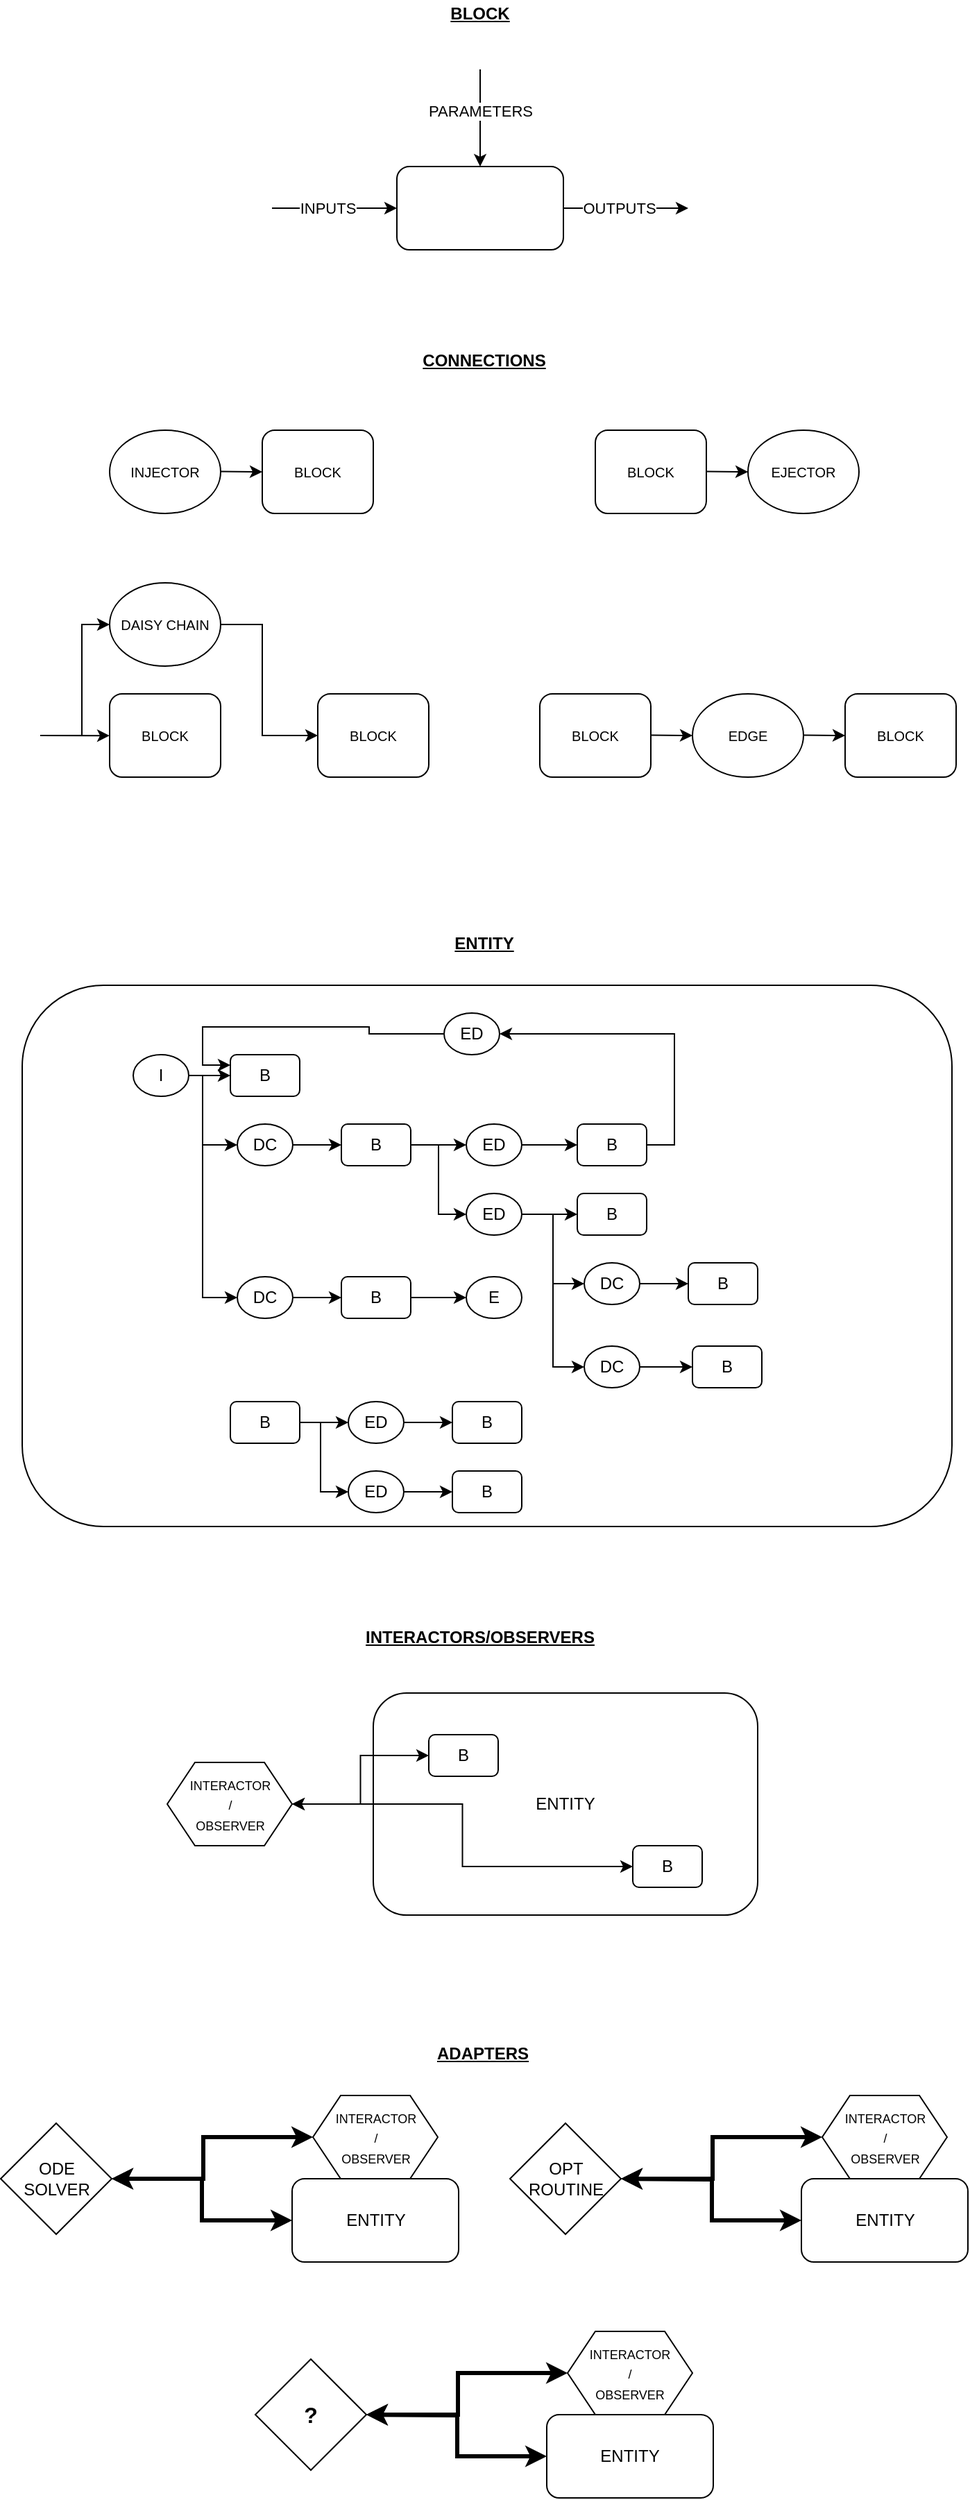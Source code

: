 <mxfile version="14.9.5" type="device" pages="2"><diagram id="8ZlV2xi44sjxt66gC4MP" name="Page-1"><mxGraphModel dx="2031" dy="1056" grid="1" gridSize="10" guides="1" tooltips="1" connect="1" arrows="1" fold="1" page="1" pageScale="1" pageWidth="827" pageHeight="1169" math="0" shadow="0"><root><mxCell id="0"/><mxCell id="1" parent="0"/><mxCell id="MnnuPfQyNEe9RB1zxmh0-9" value="&lt;u&gt;&lt;b&gt;CONNECTIONS&lt;/b&gt;&lt;/u&gt;" style="text;html=1;strokeColor=none;fillColor=none;align=center;verticalAlign=middle;whiteSpace=wrap;rounded=0;" vertex="1" parent="1"><mxGeometry x="383" y="430" width="40" height="20" as="geometry"/></mxCell><mxCell id="MnnuPfQyNEe9RB1zxmh0-11" value="" style="group" vertex="1" connectable="0" parent="1"><mxGeometry x="250" y="230" width="300" height="130" as="geometry"/></mxCell><mxCell id="MnnuPfQyNEe9RB1zxmh0-1" value="" style="rounded=1;whiteSpace=wrap;html=1;" vertex="1" parent="MnnuPfQyNEe9RB1zxmh0-11"><mxGeometry x="90" y="70" width="120" height="60" as="geometry"/></mxCell><mxCell id="MnnuPfQyNEe9RB1zxmh0-2" value="" style="endArrow=classic;html=1;" edge="1" parent="MnnuPfQyNEe9RB1zxmh0-11"><mxGeometry width="50" height="50" relative="1" as="geometry"><mxPoint y="100" as="sourcePoint"/><mxPoint x="90" y="100" as="targetPoint"/></mxGeometry></mxCell><mxCell id="MnnuPfQyNEe9RB1zxmh0-3" value="INPUTS" style="edgeLabel;html=1;align=center;verticalAlign=middle;resizable=0;points=[];fontSize=11;" vertex="1" connectable="0" parent="MnnuPfQyNEe9RB1zxmh0-2"><mxGeometry x="-0.222" y="-4" relative="1" as="geometry"><mxPoint x="5" y="-4" as="offset"/></mxGeometry></mxCell><mxCell id="MnnuPfQyNEe9RB1zxmh0-4" value="" style="endArrow=classic;html=1;" edge="1" parent="MnnuPfQyNEe9RB1zxmh0-11"><mxGeometry width="50" height="50" relative="1" as="geometry"><mxPoint x="210" y="100" as="sourcePoint"/><mxPoint x="300" y="100" as="targetPoint"/></mxGeometry></mxCell><mxCell id="MnnuPfQyNEe9RB1zxmh0-5" value="OUTPUTS" style="edgeLabel;html=1;align=center;verticalAlign=middle;resizable=0;points=[];" vertex="1" connectable="0" parent="MnnuPfQyNEe9RB1zxmh0-4"><mxGeometry x="-0.267" y="-1" relative="1" as="geometry"><mxPoint x="7" y="-1" as="offset"/></mxGeometry></mxCell><mxCell id="MnnuPfQyNEe9RB1zxmh0-6" value="" style="endArrow=classic;html=1;" edge="1" parent="MnnuPfQyNEe9RB1zxmh0-11"><mxGeometry width="50" height="50" relative="1" as="geometry"><mxPoint x="150" as="sourcePoint"/><mxPoint x="150" y="70" as="targetPoint"/></mxGeometry></mxCell><mxCell id="MnnuPfQyNEe9RB1zxmh0-7" value="PARAMETERS" style="edgeLabel;html=1;align=center;verticalAlign=middle;resizable=0;points=[];" vertex="1" connectable="0" parent="MnnuPfQyNEe9RB1zxmh0-6"><mxGeometry x="-0.486" y="-2" relative="1" as="geometry"><mxPoint x="2" y="12" as="offset"/></mxGeometry></mxCell><mxCell id="MnnuPfQyNEe9RB1zxmh0-13" value="" style="group" vertex="1" connectable="0" parent="1"><mxGeometry x="133" y="490" width="190" height="60" as="geometry"/></mxCell><mxCell id="MnnuPfQyNEe9RB1zxmh0-8" value="&lt;font style=&quot;font-size: 10px&quot;&gt;INJECTOR&lt;/font&gt;" style="ellipse;whiteSpace=wrap;html=1;" vertex="1" parent="MnnuPfQyNEe9RB1zxmh0-13"><mxGeometry width="80" height="60" as="geometry"/></mxCell><mxCell id="MnnuPfQyNEe9RB1zxmh0-10" value="" style="endArrow=classic;html=1;" edge="1" parent="MnnuPfQyNEe9RB1zxmh0-13"><mxGeometry width="50" height="50" relative="1" as="geometry"><mxPoint x="80" y="29.71" as="sourcePoint"/><mxPoint x="110" y="30" as="targetPoint"/></mxGeometry></mxCell><mxCell id="MnnuPfQyNEe9RB1zxmh0-12" value="&lt;font style=&quot;font-size: 10px&quot;&gt;BLOCK&lt;/font&gt;" style="rounded=1;whiteSpace=wrap;html=1;" vertex="1" parent="MnnuPfQyNEe9RB1zxmh0-13"><mxGeometry x="110" width="80" height="60" as="geometry"/></mxCell><mxCell id="MnnuPfQyNEe9RB1zxmh0-15" value="" style="group" vertex="1" connectable="0" parent="1"><mxGeometry x="483" y="490" width="190" height="60" as="geometry"/></mxCell><mxCell id="MnnuPfQyNEe9RB1zxmh0-17" value="" style="endArrow=classic;html=1;" edge="1" parent="MnnuPfQyNEe9RB1zxmh0-15"><mxGeometry width="50" height="50" relative="1" as="geometry"><mxPoint x="80" y="29.71" as="sourcePoint"/><mxPoint x="110" y="30" as="targetPoint"/></mxGeometry></mxCell><mxCell id="MnnuPfQyNEe9RB1zxmh0-18" value="&lt;font style=&quot;font-size: 10px&quot;&gt;BLOCK&lt;/font&gt;" style="rounded=1;whiteSpace=wrap;html=1;" vertex="1" parent="MnnuPfQyNEe9RB1zxmh0-15"><mxGeometry width="80" height="60" as="geometry"/></mxCell><mxCell id="MnnuPfQyNEe9RB1zxmh0-16" value="&lt;font style=&quot;font-size: 10px&quot;&gt;EJECTOR&lt;/font&gt;" style="ellipse;whiteSpace=wrap;html=1;" vertex="1" parent="MnnuPfQyNEe9RB1zxmh0-15"><mxGeometry x="110" width="80" height="60" as="geometry"/></mxCell><mxCell id="MnnuPfQyNEe9RB1zxmh0-30" value="" style="group" vertex="1" connectable="0" parent="1"><mxGeometry x="83" y="600" width="280" height="140" as="geometry"/></mxCell><mxCell id="MnnuPfQyNEe9RB1zxmh0-20" value="&lt;font style=&quot;font-size: 10px&quot;&gt;BLOCK&lt;/font&gt;" style="rounded=1;whiteSpace=wrap;html=1;" vertex="1" parent="MnnuPfQyNEe9RB1zxmh0-30"><mxGeometry x="50" y="80" width="80" height="60" as="geometry"/></mxCell><mxCell id="MnnuPfQyNEe9RB1zxmh0-21" value="&lt;font style=&quot;font-size: 10px&quot;&gt;BLOCK&lt;/font&gt;" style="rounded=1;whiteSpace=wrap;html=1;" vertex="1" parent="MnnuPfQyNEe9RB1zxmh0-30"><mxGeometry x="200" y="80" width="80" height="60" as="geometry"/></mxCell><mxCell id="MnnuPfQyNEe9RB1zxmh0-23" value="" style="endArrow=classic;html=1;" edge="1" parent="MnnuPfQyNEe9RB1zxmh0-30"><mxGeometry width="50" height="50" relative="1" as="geometry"><mxPoint y="110" as="sourcePoint"/><mxPoint x="50" y="110.09" as="targetPoint"/></mxGeometry></mxCell><mxCell id="MnnuPfQyNEe9RB1zxmh0-28" style="edgeStyle=orthogonalEdgeStyle;rounded=0;orthogonalLoop=1;jettySize=auto;html=1;exitX=1;exitY=0.5;exitDx=0;exitDy=0;" edge="1" parent="MnnuPfQyNEe9RB1zxmh0-30" source="MnnuPfQyNEe9RB1zxmh0-26"><mxGeometry relative="1" as="geometry"><mxPoint x="200" y="110" as="targetPoint"/><Array as="points"><mxPoint x="160" y="30"/><mxPoint x="160" y="110"/></Array></mxGeometry></mxCell><mxCell id="MnnuPfQyNEe9RB1zxmh0-29" style="edgeStyle=orthogonalEdgeStyle;rounded=0;orthogonalLoop=1;jettySize=auto;html=1;entryX=0;entryY=0.5;entryDx=0;entryDy=0;" edge="1" parent="MnnuPfQyNEe9RB1zxmh0-30" target="MnnuPfQyNEe9RB1zxmh0-26"><mxGeometry relative="1" as="geometry"><mxPoint y="110" as="sourcePoint"/><Array as="points"><mxPoint x="30" y="110"/><mxPoint x="30" y="30"/></Array></mxGeometry></mxCell><mxCell id="MnnuPfQyNEe9RB1zxmh0-26" value="&lt;font style=&quot;font-size: 10px&quot;&gt;DAISY CHAIN&lt;/font&gt;" style="ellipse;whiteSpace=wrap;html=1;" vertex="1" parent="MnnuPfQyNEe9RB1zxmh0-30"><mxGeometry x="50" width="80" height="60" as="geometry"/></mxCell><mxCell id="MnnuPfQyNEe9RB1zxmh0-38" value="" style="group" vertex="1" connectable="0" parent="1"><mxGeometry x="443" y="680" width="300" height="60" as="geometry"/></mxCell><mxCell id="MnnuPfQyNEe9RB1zxmh0-32" value="" style="group" vertex="1" connectable="0" parent="MnnuPfQyNEe9RB1zxmh0-38"><mxGeometry width="190" height="60" as="geometry"/></mxCell><mxCell id="MnnuPfQyNEe9RB1zxmh0-33" value="" style="endArrow=classic;html=1;" edge="1" parent="MnnuPfQyNEe9RB1zxmh0-32"><mxGeometry width="50" height="50" relative="1" as="geometry"><mxPoint x="80" y="29.71" as="sourcePoint"/><mxPoint x="110" y="30" as="targetPoint"/></mxGeometry></mxCell><mxCell id="MnnuPfQyNEe9RB1zxmh0-34" value="&lt;font style=&quot;font-size: 10px&quot;&gt;BLOCK&lt;/font&gt;" style="rounded=1;whiteSpace=wrap;html=1;" vertex="1" parent="MnnuPfQyNEe9RB1zxmh0-32"><mxGeometry width="80" height="60" as="geometry"/></mxCell><mxCell id="MnnuPfQyNEe9RB1zxmh0-35" value="&lt;font style=&quot;font-size: 10px&quot;&gt;EDGE&lt;/font&gt;" style="ellipse;whiteSpace=wrap;html=1;" vertex="1" parent="MnnuPfQyNEe9RB1zxmh0-32"><mxGeometry x="110" width="80" height="60" as="geometry"/></mxCell><mxCell id="MnnuPfQyNEe9RB1zxmh0-36" value="" style="endArrow=classic;html=1;" edge="1" parent="MnnuPfQyNEe9RB1zxmh0-38"><mxGeometry width="50" height="50" relative="1" as="geometry"><mxPoint x="190" y="29.71" as="sourcePoint"/><mxPoint x="220" y="30" as="targetPoint"/></mxGeometry></mxCell><mxCell id="MnnuPfQyNEe9RB1zxmh0-37" value="&lt;font style=&quot;font-size: 10px&quot;&gt;BLOCK&lt;/font&gt;" style="rounded=1;whiteSpace=wrap;html=1;" vertex="1" parent="MnnuPfQyNEe9RB1zxmh0-38"><mxGeometry x="220" width="80" height="60" as="geometry"/></mxCell><mxCell id="MnnuPfQyNEe9RB1zxmh0-39" value="&lt;u&gt;&lt;b&gt;BLOCK&lt;/b&gt;&lt;/u&gt;" style="text;html=1;strokeColor=none;fillColor=none;align=center;verticalAlign=middle;whiteSpace=wrap;rounded=0;" vertex="1" parent="1"><mxGeometry x="380" y="180" width="40" height="20" as="geometry"/></mxCell><mxCell id="MnnuPfQyNEe9RB1zxmh0-40" value="&lt;u&gt;&lt;b&gt;ENTITY&lt;/b&gt;&lt;/u&gt;" style="text;html=1;strokeColor=none;fillColor=none;align=center;verticalAlign=middle;whiteSpace=wrap;rounded=0;" vertex="1" parent="1"><mxGeometry x="383" y="850" width="40" height="20" as="geometry"/></mxCell><mxCell id="MnnuPfQyNEe9RB1zxmh0-84" value="" style="group" vertex="1" connectable="0" parent="1"><mxGeometry x="70" y="890" width="670" height="390" as="geometry"/></mxCell><mxCell id="MnnuPfQyNEe9RB1zxmh0-41" value="" style="rounded=1;whiteSpace=wrap;html=1;fillColor=none;" vertex="1" parent="MnnuPfQyNEe9RB1zxmh0-84"><mxGeometry width="670" height="390" as="geometry"/></mxCell><mxCell id="MnnuPfQyNEe9RB1zxmh0-42" value="I" style="ellipse;whiteSpace=wrap;html=1;fillColor=none;" vertex="1" parent="MnnuPfQyNEe9RB1zxmh0-84"><mxGeometry x="80" y="50" width="40" height="30" as="geometry"/></mxCell><mxCell id="MnnuPfQyNEe9RB1zxmh0-43" value="B" style="rounded=1;whiteSpace=wrap;html=1;fillColor=none;" vertex="1" parent="MnnuPfQyNEe9RB1zxmh0-84"><mxGeometry x="150" y="50" width="50" height="30" as="geometry"/></mxCell><mxCell id="MnnuPfQyNEe9RB1zxmh0-61" style="edgeStyle=orthogonalEdgeStyle;rounded=0;orthogonalLoop=1;jettySize=auto;html=1;exitX=1;exitY=0.5;exitDx=0;exitDy=0;entryX=0;entryY=0.5;entryDx=0;entryDy=0;" edge="1" parent="MnnuPfQyNEe9RB1zxmh0-84" source="MnnuPfQyNEe9RB1zxmh0-42" target="MnnuPfQyNEe9RB1zxmh0-43"><mxGeometry relative="1" as="geometry"/></mxCell><mxCell id="MnnuPfQyNEe9RB1zxmh0-44" value="B" style="rounded=1;whiteSpace=wrap;html=1;fillColor=none;" vertex="1" parent="MnnuPfQyNEe9RB1zxmh0-84"><mxGeometry x="400" y="100" width="50" height="30" as="geometry"/></mxCell><mxCell id="MnnuPfQyNEe9RB1zxmh0-45" value="B" style="rounded=1;whiteSpace=wrap;html=1;fillColor=none;" vertex="1" parent="MnnuPfQyNEe9RB1zxmh0-84"><mxGeometry x="230" y="100" width="50" height="30" as="geometry"/></mxCell><mxCell id="MnnuPfQyNEe9RB1zxmh0-46" value="B" style="rounded=1;whiteSpace=wrap;html=1;fillColor=none;" vertex="1" parent="MnnuPfQyNEe9RB1zxmh0-84"><mxGeometry x="400" y="150" width="50" height="30" as="geometry"/></mxCell><mxCell id="MnnuPfQyNEe9RB1zxmh0-47" value="B" style="rounded=1;whiteSpace=wrap;html=1;fillColor=none;" vertex="1" parent="MnnuPfQyNEe9RB1zxmh0-84"><mxGeometry x="483" y="260" width="50" height="30" as="geometry"/></mxCell><mxCell id="MnnuPfQyNEe9RB1zxmh0-48" value="B" style="rounded=1;whiteSpace=wrap;html=1;fillColor=none;" vertex="1" parent="MnnuPfQyNEe9RB1zxmh0-84"><mxGeometry x="230" y="210" width="50" height="30" as="geometry"/></mxCell><mxCell id="MnnuPfQyNEe9RB1zxmh0-49" value="B" style="rounded=1;whiteSpace=wrap;html=1;fillColor=none;" vertex="1" parent="MnnuPfQyNEe9RB1zxmh0-84"><mxGeometry x="150" y="300" width="50" height="30" as="geometry"/></mxCell><mxCell id="MnnuPfQyNEe9RB1zxmh0-50" value="B" style="rounded=1;whiteSpace=wrap;html=1;fillColor=none;" vertex="1" parent="MnnuPfQyNEe9RB1zxmh0-84"><mxGeometry x="480" y="200" width="50" height="30" as="geometry"/></mxCell><mxCell id="MnnuPfQyNEe9RB1zxmh0-51" value="B" style="rounded=1;whiteSpace=wrap;html=1;fillColor=none;" vertex="1" parent="MnnuPfQyNEe9RB1zxmh0-84"><mxGeometry x="310" y="350" width="50" height="30" as="geometry"/></mxCell><mxCell id="MnnuPfQyNEe9RB1zxmh0-52" value="B" style="rounded=1;whiteSpace=wrap;html=1;fillColor=none;" vertex="1" parent="MnnuPfQyNEe9RB1zxmh0-84"><mxGeometry x="310" y="300" width="50" height="30" as="geometry"/></mxCell><mxCell id="MnnuPfQyNEe9RB1zxmh0-67" style="edgeStyle=orthogonalEdgeStyle;rounded=0;orthogonalLoop=1;jettySize=auto;html=1;exitX=1;exitY=0.5;exitDx=0;exitDy=0;entryX=0;entryY=0.5;entryDx=0;entryDy=0;" edge="1" parent="MnnuPfQyNEe9RB1zxmh0-84" source="MnnuPfQyNEe9RB1zxmh0-53" target="MnnuPfQyNEe9RB1zxmh0-46"><mxGeometry relative="1" as="geometry"/></mxCell><mxCell id="MnnuPfQyNEe9RB1zxmh0-53" value="ED" style="ellipse;whiteSpace=wrap;html=1;fillColor=none;" vertex="1" parent="MnnuPfQyNEe9RB1zxmh0-84"><mxGeometry x="320" y="150" width="40" height="30" as="geometry"/></mxCell><mxCell id="MnnuPfQyNEe9RB1zxmh0-66" style="edgeStyle=orthogonalEdgeStyle;rounded=0;orthogonalLoop=1;jettySize=auto;html=1;exitX=1;exitY=0.5;exitDx=0;exitDy=0;entryX=0;entryY=0.5;entryDx=0;entryDy=0;" edge="1" parent="MnnuPfQyNEe9RB1zxmh0-84" source="MnnuPfQyNEe9RB1zxmh0-45" target="MnnuPfQyNEe9RB1zxmh0-53"><mxGeometry relative="1" as="geometry"/></mxCell><mxCell id="MnnuPfQyNEe9RB1zxmh0-65" style="edgeStyle=orthogonalEdgeStyle;rounded=0;orthogonalLoop=1;jettySize=auto;html=1;exitX=1;exitY=0.5;exitDx=0;exitDy=0;entryX=0;entryY=0.5;entryDx=0;entryDy=0;" edge="1" parent="MnnuPfQyNEe9RB1zxmh0-84" source="MnnuPfQyNEe9RB1zxmh0-54" target="MnnuPfQyNEe9RB1zxmh0-44"><mxGeometry relative="1" as="geometry"/></mxCell><mxCell id="MnnuPfQyNEe9RB1zxmh0-54" value="ED" style="ellipse;whiteSpace=wrap;html=1;fillColor=none;" vertex="1" parent="MnnuPfQyNEe9RB1zxmh0-84"><mxGeometry x="320" y="100" width="40" height="30" as="geometry"/></mxCell><mxCell id="MnnuPfQyNEe9RB1zxmh0-64" style="edgeStyle=orthogonalEdgeStyle;rounded=0;orthogonalLoop=1;jettySize=auto;html=1;exitX=1;exitY=0.5;exitDx=0;exitDy=0;entryX=0;entryY=0.5;entryDx=0;entryDy=0;" edge="1" parent="MnnuPfQyNEe9RB1zxmh0-84" source="MnnuPfQyNEe9RB1zxmh0-45" target="MnnuPfQyNEe9RB1zxmh0-54"><mxGeometry relative="1" as="geometry"/></mxCell><mxCell id="MnnuPfQyNEe9RB1zxmh0-63" style="edgeStyle=orthogonalEdgeStyle;rounded=0;orthogonalLoop=1;jettySize=auto;html=1;exitX=1;exitY=0.5;exitDx=0;exitDy=0;entryX=0;entryY=0.5;entryDx=0;entryDy=0;" edge="1" parent="MnnuPfQyNEe9RB1zxmh0-84" source="MnnuPfQyNEe9RB1zxmh0-55" target="MnnuPfQyNEe9RB1zxmh0-45"><mxGeometry relative="1" as="geometry"/></mxCell><mxCell id="MnnuPfQyNEe9RB1zxmh0-55" value="DC" style="ellipse;whiteSpace=wrap;html=1;fillColor=none;" vertex="1" parent="MnnuPfQyNEe9RB1zxmh0-84"><mxGeometry x="155" y="100" width="40" height="30" as="geometry"/></mxCell><mxCell id="MnnuPfQyNEe9RB1zxmh0-62" style="edgeStyle=orthogonalEdgeStyle;rounded=0;orthogonalLoop=1;jettySize=auto;html=1;exitX=1;exitY=0.5;exitDx=0;exitDy=0;entryX=0;entryY=0.5;entryDx=0;entryDy=0;" edge="1" parent="MnnuPfQyNEe9RB1zxmh0-84" source="MnnuPfQyNEe9RB1zxmh0-42" target="MnnuPfQyNEe9RB1zxmh0-55"><mxGeometry relative="1" as="geometry"><Array as="points"><mxPoint x="130" y="65"/><mxPoint x="130" y="115"/></Array></mxGeometry></mxCell><mxCell id="MnnuPfQyNEe9RB1zxmh0-56" value="E" style="ellipse;whiteSpace=wrap;html=1;fillColor=none;" vertex="1" parent="MnnuPfQyNEe9RB1zxmh0-84"><mxGeometry x="320" y="210" width="40" height="30" as="geometry"/></mxCell><mxCell id="MnnuPfQyNEe9RB1zxmh0-73" style="edgeStyle=orthogonalEdgeStyle;rounded=0;orthogonalLoop=1;jettySize=auto;html=1;exitX=1;exitY=0.5;exitDx=0;exitDy=0;entryX=0;entryY=0.5;entryDx=0;entryDy=0;" edge="1" parent="MnnuPfQyNEe9RB1zxmh0-84" source="MnnuPfQyNEe9RB1zxmh0-48" target="MnnuPfQyNEe9RB1zxmh0-56"><mxGeometry relative="1" as="geometry"/></mxCell><mxCell id="MnnuPfQyNEe9RB1zxmh0-69" style="edgeStyle=orthogonalEdgeStyle;rounded=0;orthogonalLoop=1;jettySize=auto;html=1;exitX=1;exitY=0.5;exitDx=0;exitDy=0;entryX=0;entryY=0.5;entryDx=0;entryDy=0;" edge="1" parent="MnnuPfQyNEe9RB1zxmh0-84" source="MnnuPfQyNEe9RB1zxmh0-57" target="MnnuPfQyNEe9RB1zxmh0-48"><mxGeometry relative="1" as="geometry"/></mxCell><mxCell id="MnnuPfQyNEe9RB1zxmh0-57" value="DC" style="ellipse;whiteSpace=wrap;html=1;fillColor=none;" vertex="1" parent="MnnuPfQyNEe9RB1zxmh0-84"><mxGeometry x="155" y="210" width="40" height="30" as="geometry"/></mxCell><mxCell id="MnnuPfQyNEe9RB1zxmh0-68" style="edgeStyle=orthogonalEdgeStyle;rounded=0;orthogonalLoop=1;jettySize=auto;html=1;exitX=1;exitY=0.5;exitDx=0;exitDy=0;entryX=0;entryY=0.5;entryDx=0;entryDy=0;" edge="1" parent="MnnuPfQyNEe9RB1zxmh0-84" source="MnnuPfQyNEe9RB1zxmh0-42" target="MnnuPfQyNEe9RB1zxmh0-57"><mxGeometry relative="1" as="geometry"><Array as="points"><mxPoint x="130" y="65"/><mxPoint x="130" y="225"/></Array></mxGeometry></mxCell><mxCell id="MnnuPfQyNEe9RB1zxmh0-71" style="edgeStyle=orthogonalEdgeStyle;rounded=0;orthogonalLoop=1;jettySize=auto;html=1;exitX=0;exitY=0.5;exitDx=0;exitDy=0;entryX=0;entryY=0.25;entryDx=0;entryDy=0;" edge="1" parent="MnnuPfQyNEe9RB1zxmh0-84" source="MnnuPfQyNEe9RB1zxmh0-58" target="MnnuPfQyNEe9RB1zxmh0-43"><mxGeometry relative="1" as="geometry"><Array as="points"><mxPoint x="250" y="35"/><mxPoint x="250" y="30"/><mxPoint x="130" y="30"/><mxPoint x="130" y="58"/></Array></mxGeometry></mxCell><mxCell id="MnnuPfQyNEe9RB1zxmh0-58" value="ED" style="ellipse;whiteSpace=wrap;html=1;fillColor=none;" vertex="1" parent="MnnuPfQyNEe9RB1zxmh0-84"><mxGeometry x="304" y="20" width="40" height="30" as="geometry"/></mxCell><mxCell id="MnnuPfQyNEe9RB1zxmh0-72" style="edgeStyle=orthogonalEdgeStyle;rounded=0;orthogonalLoop=1;jettySize=auto;html=1;exitX=1;exitY=0.5;exitDx=0;exitDy=0;entryX=1;entryY=0.5;entryDx=0;entryDy=0;" edge="1" parent="MnnuPfQyNEe9RB1zxmh0-84" source="MnnuPfQyNEe9RB1zxmh0-44" target="MnnuPfQyNEe9RB1zxmh0-58"><mxGeometry relative="1" as="geometry"/></mxCell><mxCell id="MnnuPfQyNEe9RB1zxmh0-75" style="edgeStyle=orthogonalEdgeStyle;rounded=0;orthogonalLoop=1;jettySize=auto;html=1;exitX=1;exitY=0.5;exitDx=0;exitDy=0;entryX=0;entryY=0.5;entryDx=0;entryDy=0;" edge="1" parent="MnnuPfQyNEe9RB1zxmh0-84" source="MnnuPfQyNEe9RB1zxmh0-59" target="MnnuPfQyNEe9RB1zxmh0-50"><mxGeometry relative="1" as="geometry"/></mxCell><mxCell id="MnnuPfQyNEe9RB1zxmh0-59" value="DC" style="ellipse;whiteSpace=wrap;html=1;fillColor=none;" vertex="1" parent="MnnuPfQyNEe9RB1zxmh0-84"><mxGeometry x="405" y="200" width="40" height="30" as="geometry"/></mxCell><mxCell id="MnnuPfQyNEe9RB1zxmh0-74" style="edgeStyle=orthogonalEdgeStyle;rounded=0;orthogonalLoop=1;jettySize=auto;html=1;exitX=1;exitY=0.5;exitDx=0;exitDy=0;entryX=0;entryY=0.5;entryDx=0;entryDy=0;" edge="1" parent="MnnuPfQyNEe9RB1zxmh0-84" source="MnnuPfQyNEe9RB1zxmh0-53" target="MnnuPfQyNEe9RB1zxmh0-59"><mxGeometry relative="1" as="geometry"/></mxCell><mxCell id="MnnuPfQyNEe9RB1zxmh0-77" style="edgeStyle=orthogonalEdgeStyle;rounded=0;orthogonalLoop=1;jettySize=auto;html=1;exitX=1;exitY=0.5;exitDx=0;exitDy=0;entryX=0;entryY=0.5;entryDx=0;entryDy=0;" edge="1" parent="MnnuPfQyNEe9RB1zxmh0-84" source="MnnuPfQyNEe9RB1zxmh0-60" target="MnnuPfQyNEe9RB1zxmh0-47"><mxGeometry relative="1" as="geometry"/></mxCell><mxCell id="MnnuPfQyNEe9RB1zxmh0-60" value="DC" style="ellipse;whiteSpace=wrap;html=1;fillColor=none;" vertex="1" parent="MnnuPfQyNEe9RB1zxmh0-84"><mxGeometry x="405" y="260" width="40" height="30" as="geometry"/></mxCell><mxCell id="MnnuPfQyNEe9RB1zxmh0-76" style="edgeStyle=orthogonalEdgeStyle;rounded=0;orthogonalLoop=1;jettySize=auto;html=1;exitX=1;exitY=0.5;exitDx=0;exitDy=0;entryX=0;entryY=0.5;entryDx=0;entryDy=0;" edge="1" parent="MnnuPfQyNEe9RB1zxmh0-84" source="MnnuPfQyNEe9RB1zxmh0-53" target="MnnuPfQyNEe9RB1zxmh0-60"><mxGeometry relative="1" as="geometry"/></mxCell><mxCell id="MnnuPfQyNEe9RB1zxmh0-80" style="edgeStyle=orthogonalEdgeStyle;rounded=0;orthogonalLoop=1;jettySize=auto;html=1;exitX=1;exitY=0.5;exitDx=0;exitDy=0;entryX=0;entryY=0.5;entryDx=0;entryDy=0;" edge="1" parent="MnnuPfQyNEe9RB1zxmh0-84" source="MnnuPfQyNEe9RB1zxmh0-78" target="MnnuPfQyNEe9RB1zxmh0-52"><mxGeometry relative="1" as="geometry"/></mxCell><mxCell id="MnnuPfQyNEe9RB1zxmh0-78" value="ED" style="ellipse;whiteSpace=wrap;html=1;fillColor=none;" vertex="1" parent="MnnuPfQyNEe9RB1zxmh0-84"><mxGeometry x="235" y="300" width="40" height="30" as="geometry"/></mxCell><mxCell id="MnnuPfQyNEe9RB1zxmh0-79" style="edgeStyle=orthogonalEdgeStyle;rounded=0;orthogonalLoop=1;jettySize=auto;html=1;exitX=1;exitY=0.5;exitDx=0;exitDy=0;entryX=0;entryY=0.5;entryDx=0;entryDy=0;" edge="1" parent="MnnuPfQyNEe9RB1zxmh0-84" source="MnnuPfQyNEe9RB1zxmh0-49" target="MnnuPfQyNEe9RB1zxmh0-78"><mxGeometry relative="1" as="geometry"/></mxCell><mxCell id="MnnuPfQyNEe9RB1zxmh0-83" style="edgeStyle=orthogonalEdgeStyle;rounded=0;orthogonalLoop=1;jettySize=auto;html=1;exitX=1;exitY=0.5;exitDx=0;exitDy=0;entryX=0;entryY=0.5;entryDx=0;entryDy=0;" edge="1" parent="MnnuPfQyNEe9RB1zxmh0-84" source="MnnuPfQyNEe9RB1zxmh0-81" target="MnnuPfQyNEe9RB1zxmh0-51"><mxGeometry relative="1" as="geometry"/></mxCell><mxCell id="MnnuPfQyNEe9RB1zxmh0-81" value="ED" style="ellipse;whiteSpace=wrap;html=1;fillColor=none;" vertex="1" parent="MnnuPfQyNEe9RB1zxmh0-84"><mxGeometry x="235" y="350" width="40" height="30" as="geometry"/></mxCell><mxCell id="MnnuPfQyNEe9RB1zxmh0-82" style="edgeStyle=orthogonalEdgeStyle;rounded=0;orthogonalLoop=1;jettySize=auto;html=1;exitX=1;exitY=0.5;exitDx=0;exitDy=0;entryX=0;entryY=0.5;entryDx=0;entryDy=0;" edge="1" parent="MnnuPfQyNEe9RB1zxmh0-84" source="MnnuPfQyNEe9RB1zxmh0-49" target="MnnuPfQyNEe9RB1zxmh0-81"><mxGeometry relative="1" as="geometry"><Array as="points"><mxPoint x="215" y="315"/><mxPoint x="215" y="365"/></Array></mxGeometry></mxCell><mxCell id="MnnuPfQyNEe9RB1zxmh0-85" value="&lt;u&gt;&lt;b&gt;ADAPTERS&lt;/b&gt;&lt;/u&gt;" style="text;html=1;strokeColor=none;fillColor=none;align=center;verticalAlign=middle;whiteSpace=wrap;rounded=0;" vertex="1" parent="1"><mxGeometry x="381.5" y="1650" width="40" height="20" as="geometry"/></mxCell><mxCell id="MnnuPfQyNEe9RB1zxmh0-99" value="&lt;u&gt;&lt;b&gt;INTERACTORS/OBSERVERS&lt;/b&gt;&lt;/u&gt;" style="text;html=1;strokeColor=none;fillColor=none;align=center;verticalAlign=middle;whiteSpace=wrap;rounded=0;" vertex="1" parent="1"><mxGeometry x="380" y="1350" width="40" height="20" as="geometry"/></mxCell><mxCell id="MnnuPfQyNEe9RB1zxmh0-119" value="" style="group" vertex="1" connectable="0" parent="1"><mxGeometry x="54.5" y="1710" width="330" height="100" as="geometry"/></mxCell><mxCell id="MnnuPfQyNEe9RB1zxmh0-93" value="" style="group" vertex="1" connectable="0" parent="MnnuPfQyNEe9RB1zxmh0-119"><mxGeometry width="330" height="80" as="geometry"/></mxCell><mxCell id="MnnuPfQyNEe9RB1zxmh0-108" style="edgeStyle=orthogonalEdgeStyle;rounded=0;orthogonalLoop=1;jettySize=auto;html=1;exitX=1;exitY=0.5;exitDx=0;exitDy=0;entryX=0;entryY=0.5;entryDx=0;entryDy=0;startArrow=classic;startFill=1;startSize=6;endSize=6;strokeWidth=3;" edge="1" parent="MnnuPfQyNEe9RB1zxmh0-93" source="MnnuPfQyNEe9RB1zxmh0-87" target="MnnuPfQyNEe9RB1zxmh0-107"><mxGeometry relative="1" as="geometry"><Array as="points"><mxPoint x="146" y="40"/><mxPoint x="146" y="10"/></Array></mxGeometry></mxCell><mxCell id="MnnuPfQyNEe9RB1zxmh0-87" value="ODE&lt;br&gt;SOLVER" style="rhombus;whiteSpace=wrap;html=1;fillColor=none;" vertex="1" parent="MnnuPfQyNEe9RB1zxmh0-93"><mxGeometry width="80" height="80" as="geometry"/></mxCell><mxCell id="MnnuPfQyNEe9RB1zxmh0-107" value="&lt;font style=&quot;font-size: 9px&quot;&gt;INTERACTOR&lt;br&gt;/&lt;br&gt;OBSERVER&lt;/font&gt;" style="shape=hexagon;perimeter=hexagonPerimeter2;whiteSpace=wrap;html=1;fixedSize=1;fillColor=none;" vertex="1" parent="MnnuPfQyNEe9RB1zxmh0-93"><mxGeometry x="225" y="-20" width="90" height="60" as="geometry"/></mxCell><mxCell id="MnnuPfQyNEe9RB1zxmh0-86" value="ENTITY" style="rounded=1;whiteSpace=wrap;html=1;fillColor=none;" vertex="1" parent="MnnuPfQyNEe9RB1zxmh0-119"><mxGeometry x="210" y="40" width="120" height="60" as="geometry"/></mxCell><mxCell id="MnnuPfQyNEe9RB1zxmh0-89" style="edgeStyle=orthogonalEdgeStyle;rounded=0;orthogonalLoop=1;jettySize=auto;html=1;exitX=1;exitY=0.5;exitDx=0;exitDy=0;entryX=0;entryY=0.5;entryDx=0;entryDy=0;startArrow=classic;startFill=1;endSize=6;startSize=6;strokeWidth=3;" edge="1" parent="MnnuPfQyNEe9RB1zxmh0-119" source="MnnuPfQyNEe9RB1zxmh0-87" target="MnnuPfQyNEe9RB1zxmh0-86"><mxGeometry relative="1" as="geometry"/></mxCell><mxCell id="MnnuPfQyNEe9RB1zxmh0-120" value="" style="group" vertex="1" connectable="0" parent="1"><mxGeometry x="421.5" y="1690" width="330" height="120" as="geometry"/></mxCell><mxCell id="MnnuPfQyNEe9RB1zxmh0-94" value="" style="group" vertex="1" connectable="0" parent="MnnuPfQyNEe9RB1zxmh0-120"><mxGeometry y="20" width="330" height="80" as="geometry"/></mxCell><mxCell id="MnnuPfQyNEe9RB1zxmh0-92" value="OPT&lt;br&gt;ROUTINE" style="rhombus;whiteSpace=wrap;html=1;fillColor=none;" vertex="1" parent="MnnuPfQyNEe9RB1zxmh0-94"><mxGeometry width="80" height="80" as="geometry"/></mxCell><mxCell id="MnnuPfQyNEe9RB1zxmh0-111" style="edgeStyle=orthogonalEdgeStyle;rounded=0;orthogonalLoop=1;jettySize=auto;html=1;exitX=1;exitY=0.5;exitDx=0;exitDy=0;entryX=0;entryY=0.5;entryDx=0;entryDy=0;startArrow=classic;startFill=1;startSize=6;endSize=6;strokeWidth=3;" edge="1" parent="MnnuPfQyNEe9RB1zxmh0-120" target="MnnuPfQyNEe9RB1zxmh0-112"><mxGeometry relative="1" as="geometry"><mxPoint x="80" y="60" as="sourcePoint"/><Array as="points"><mxPoint x="146" y="60"/><mxPoint x="146" y="30"/></Array></mxGeometry></mxCell><mxCell id="MnnuPfQyNEe9RB1zxmh0-112" value="&lt;font style=&quot;font-size: 9px&quot;&gt;INTERACTOR&lt;br&gt;/&lt;br&gt;OBSERVER&lt;/font&gt;" style="shape=hexagon;perimeter=hexagonPerimeter2;whiteSpace=wrap;html=1;fixedSize=1;fillColor=none;" vertex="1" parent="MnnuPfQyNEe9RB1zxmh0-120"><mxGeometry x="225" width="90" height="60" as="geometry"/></mxCell><mxCell id="MnnuPfQyNEe9RB1zxmh0-113" value="ENTITY" style="rounded=1;whiteSpace=wrap;html=1;fillColor=none;" vertex="1" parent="MnnuPfQyNEe9RB1zxmh0-120"><mxGeometry x="210" y="60" width="120" height="60" as="geometry"/></mxCell><mxCell id="MnnuPfQyNEe9RB1zxmh0-114" style="edgeStyle=orthogonalEdgeStyle;rounded=0;orthogonalLoop=1;jettySize=auto;html=1;exitX=1;exitY=0.5;exitDx=0;exitDy=0;entryX=0;entryY=0.5;entryDx=0;entryDy=0;startArrow=classic;startFill=1;endSize=6;startSize=6;strokeWidth=3;" edge="1" parent="MnnuPfQyNEe9RB1zxmh0-120" target="MnnuPfQyNEe9RB1zxmh0-113"><mxGeometry relative="1" as="geometry"><mxPoint x="80" y="60" as="sourcePoint"/></mxGeometry></mxCell><mxCell id="MnnuPfQyNEe9RB1zxmh0-121" value="" style="group" vertex="1" connectable="0" parent="1"><mxGeometry x="238" y="1860" width="330" height="120" as="geometry"/></mxCell><mxCell id="MnnuPfQyNEe9RB1zxmh0-95" value="" style="group" vertex="1" connectable="0" parent="MnnuPfQyNEe9RB1zxmh0-121"><mxGeometry y="20" width="330" height="80" as="geometry"/></mxCell><mxCell id="MnnuPfQyNEe9RB1zxmh0-98" value="&lt;b&gt;&lt;font style=&quot;font-size: 16px&quot;&gt;?&lt;/font&gt;&lt;/b&gt;" style="rhombus;whiteSpace=wrap;html=1;fillColor=none;" vertex="1" parent="MnnuPfQyNEe9RB1zxmh0-95"><mxGeometry width="80" height="80" as="geometry"/></mxCell><mxCell id="MnnuPfQyNEe9RB1zxmh0-115" style="edgeStyle=orthogonalEdgeStyle;rounded=0;orthogonalLoop=1;jettySize=auto;html=1;exitX=1;exitY=0.5;exitDx=0;exitDy=0;entryX=0;entryY=0.5;entryDx=0;entryDy=0;startArrow=classic;startFill=1;startSize=6;endSize=6;strokeWidth=3;" edge="1" parent="MnnuPfQyNEe9RB1zxmh0-121" target="MnnuPfQyNEe9RB1zxmh0-116"><mxGeometry relative="1" as="geometry"><mxPoint x="80" y="60" as="sourcePoint"/><Array as="points"><mxPoint x="146" y="60"/><mxPoint x="146" y="30"/></Array></mxGeometry></mxCell><mxCell id="MnnuPfQyNEe9RB1zxmh0-116" value="&lt;font style=&quot;font-size: 9px&quot;&gt;INTERACTOR&lt;br&gt;/&lt;br&gt;OBSERVER&lt;/font&gt;" style="shape=hexagon;perimeter=hexagonPerimeter2;whiteSpace=wrap;html=1;fixedSize=1;fillColor=none;" vertex="1" parent="MnnuPfQyNEe9RB1zxmh0-121"><mxGeometry x="225" width="90" height="60" as="geometry"/></mxCell><mxCell id="MnnuPfQyNEe9RB1zxmh0-117" value="ENTITY" style="rounded=1;whiteSpace=wrap;html=1;fillColor=none;" vertex="1" parent="MnnuPfQyNEe9RB1zxmh0-121"><mxGeometry x="210" y="60" width="120" height="60" as="geometry"/></mxCell><mxCell id="MnnuPfQyNEe9RB1zxmh0-118" style="edgeStyle=orthogonalEdgeStyle;rounded=0;orthogonalLoop=1;jettySize=auto;html=1;exitX=1;exitY=0.5;exitDx=0;exitDy=0;entryX=0;entryY=0.5;entryDx=0;entryDy=0;startArrow=classic;startFill=1;endSize=6;startSize=6;strokeWidth=3;" edge="1" parent="MnnuPfQyNEe9RB1zxmh0-121" target="MnnuPfQyNEe9RB1zxmh0-117"><mxGeometry relative="1" as="geometry"><mxPoint x="80" y="60" as="sourcePoint"/></mxGeometry></mxCell><mxCell id="MnnuPfQyNEe9RB1zxmh0-122" value="" style="group" vertex="1" connectable="0" parent="1"><mxGeometry x="174.5" y="1400" width="425.5" height="160" as="geometry"/></mxCell><mxCell id="MnnuPfQyNEe9RB1zxmh0-100" value="&lt;font style=&quot;font-size: 9px&quot;&gt;INTERACTOR&lt;br&gt;/&lt;br&gt;OBSERVER&lt;/font&gt;" style="shape=hexagon;perimeter=hexagonPerimeter2;whiteSpace=wrap;html=1;fixedSize=1;fillColor=none;" vertex="1" parent="MnnuPfQyNEe9RB1zxmh0-122"><mxGeometry y="50" width="90" height="60" as="geometry"/></mxCell><mxCell id="MnnuPfQyNEe9RB1zxmh0-101" value="ENTITY" style="rounded=1;whiteSpace=wrap;html=1;fillColor=none;" vertex="1" parent="MnnuPfQyNEe9RB1zxmh0-122"><mxGeometry x="148.5" width="277" height="160" as="geometry"/></mxCell><mxCell id="MnnuPfQyNEe9RB1zxmh0-102" value="B" style="rounded=1;whiteSpace=wrap;html=1;fillColor=none;" vertex="1" parent="MnnuPfQyNEe9RB1zxmh0-122"><mxGeometry x="188.5" y="30" width="50" height="30" as="geometry"/></mxCell><mxCell id="MnnuPfQyNEe9RB1zxmh0-104" style="edgeStyle=orthogonalEdgeStyle;rounded=0;orthogonalLoop=1;jettySize=auto;html=1;exitX=1;exitY=0.5;exitDx=0;exitDy=0;entryX=0;entryY=0.5;entryDx=0;entryDy=0;startArrow=classic;startFill=1;startSize=6;endSize=6;strokeWidth=1;" edge="1" parent="MnnuPfQyNEe9RB1zxmh0-122" source="MnnuPfQyNEe9RB1zxmh0-100" target="MnnuPfQyNEe9RB1zxmh0-102"><mxGeometry relative="1" as="geometry"/></mxCell><mxCell id="MnnuPfQyNEe9RB1zxmh0-103" value="B" style="rounded=1;whiteSpace=wrap;html=1;fillColor=none;" vertex="1" parent="MnnuPfQyNEe9RB1zxmh0-122"><mxGeometry x="335.5" y="110" width="50" height="30" as="geometry"/></mxCell><mxCell id="MnnuPfQyNEe9RB1zxmh0-105" style="edgeStyle=orthogonalEdgeStyle;rounded=0;orthogonalLoop=1;jettySize=auto;html=1;exitX=1;exitY=0.5;exitDx=0;exitDy=0;entryX=0;entryY=0.5;entryDx=0;entryDy=0;startArrow=classic;startFill=1;startSize=6;endSize=6;strokeWidth=1;" edge="1" parent="MnnuPfQyNEe9RB1zxmh0-122" source="MnnuPfQyNEe9RB1zxmh0-100" target="MnnuPfQyNEe9RB1zxmh0-103"><mxGeometry relative="1" as="geometry"/></mxCell></root></mxGraphModel></diagram><diagram id="uX0SeLBgGMBshiQtiGv9" name="Page-1"><mxGraphModel><root><mxCell id="0"/><mxCell id="1" parent="0"/></root></mxGraphModel></diagram></mxfile>